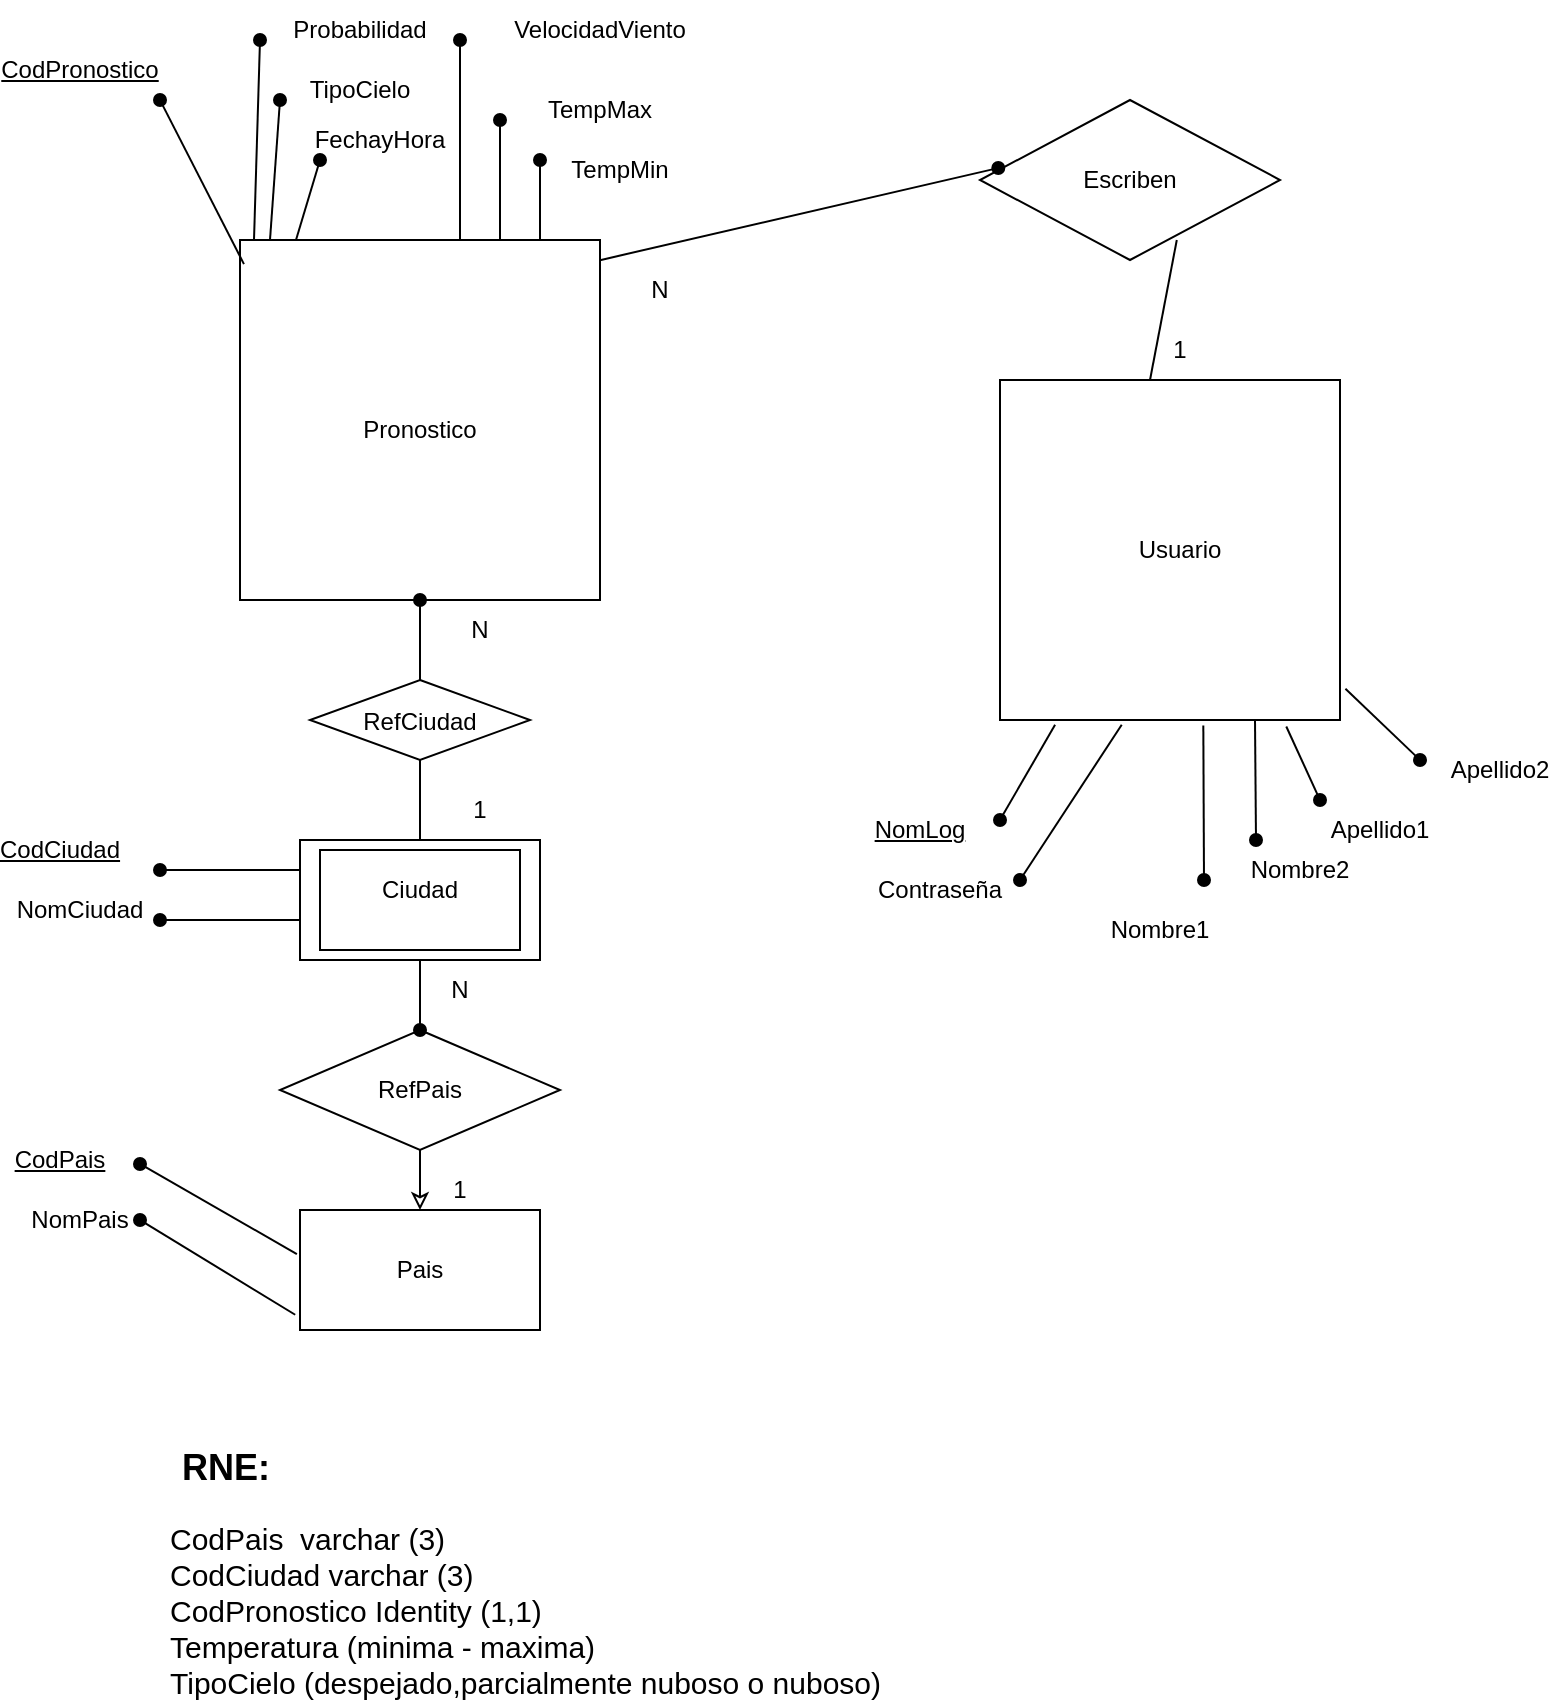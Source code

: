 <mxfile version="17.1.2" type="device"><diagram id="6G2E-5e4rkMhtrH57S7a" name="Page-1"><mxGraphModel dx="679" dy="514" grid="1" gridSize="10" guides="1" tooltips="1" connect="1" arrows="1" fold="1" page="1" pageScale="1" pageWidth="827" pageHeight="1169" math="0" shadow="0"><root><mxCell id="0"/><mxCell id="1" parent="0"/><mxCell id="HRjClfy71UwamabgQDfN-1" value="" style="whiteSpace=wrap;html=1;aspect=fixed;" parent="1" vertex="1"><mxGeometry x="130" y="140" width="180" height="180" as="geometry"/></mxCell><mxCell id="HRjClfy71UwamabgQDfN-3" value="" style="whiteSpace=wrap;html=1;aspect=fixed;" parent="1" vertex="1"><mxGeometry x="510" y="210" width="170" height="170" as="geometry"/></mxCell><mxCell id="HRjClfy71UwamabgQDfN-4" value="" style="rounded=0;whiteSpace=wrap;html=1;" parent="1" vertex="1"><mxGeometry x="160" y="440" width="120" height="60" as="geometry"/></mxCell><mxCell id="HRjClfy71UwamabgQDfN-5" value="" style="rounded=0;whiteSpace=wrap;html=1;" parent="1" vertex="1"><mxGeometry x="160" y="625" width="120" height="60" as="geometry"/></mxCell><mxCell id="HRjClfy71UwamabgQDfN-6" value="" style="endArrow=oval;html=1;rounded=0;exitX=1;exitY=0.056;exitDx=0;exitDy=0;exitPerimeter=0;entryX=0.061;entryY=0.425;entryDx=0;entryDy=0;entryPerimeter=0;endFill=1;" parent="1" source="HRjClfy71UwamabgQDfN-1" target="HRjClfy71UwamabgQDfN-51" edge="1"><mxGeometry width="50" height="50" relative="1" as="geometry"><mxPoint x="380" y="135" as="sourcePoint"/><mxPoint x="509.16" y="104" as="targetPoint"/></mxGeometry></mxCell><mxCell id="HRjClfy71UwamabgQDfN-7" value="" style="endArrow=none;html=1;rounded=0;exitX=0.25;exitY=1;exitDx=0;exitDy=0;entryX=0.656;entryY=0.875;entryDx=0;entryDy=0;entryPerimeter=0;endFill=0;" parent="1" source="HRjClfy71UwamabgQDfN-53" target="HRjClfy71UwamabgQDfN-51" edge="1"><mxGeometry width="50" height="50" relative="1" as="geometry"><mxPoint x="545" y="190" as="sourcePoint"/><mxPoint x="585.96" y="140.78" as="targetPoint"/></mxGeometry></mxCell><mxCell id="HRjClfy71UwamabgQDfN-8" value="" style="endArrow=oval;html=1;rounded=0;exitX=0.5;exitY=0;exitDx=0;exitDy=0;entryX=0.5;entryY=1;entryDx=0;entryDy=0;startArrow=none;startFill=0;endFill=1;" parent="1" source="HRjClfy71UwamabgQDfN-63" target="HRjClfy71UwamabgQDfN-1" edge="1"><mxGeometry width="50" height="50" relative="1" as="geometry"><mxPoint x="195" y="430" as="sourcePoint"/><mxPoint x="245" y="380" as="targetPoint"/></mxGeometry></mxCell><mxCell id="HRjClfy71UwamabgQDfN-9" value="" style="endArrow=none;html=1;rounded=0;entryX=0.5;entryY=1;entryDx=0;entryDy=0;exitX=0.5;exitY=0;exitDx=0;exitDy=0;exitPerimeter=0;endFill=0;startArrow=oval;startFill=1;" parent="1" source="HRjClfy71UwamabgQDfN-58" target="HRjClfy71UwamabgQDfN-4" edge="1"><mxGeometry width="50" height="50" relative="1" as="geometry"><mxPoint x="210" y="580" as="sourcePoint"/><mxPoint x="260" y="530" as="targetPoint"/></mxGeometry></mxCell><mxCell id="HRjClfy71UwamabgQDfN-10" value="Pronostico" style="text;html=1;strokeColor=none;fillColor=none;align=center;verticalAlign=middle;whiteSpace=wrap;rounded=0;" parent="1" vertex="1"><mxGeometry x="190" y="220" width="60" height="30" as="geometry"/></mxCell><mxCell id="HRjClfy71UwamabgQDfN-11" value="Usuario&lt;br&gt;" style="text;html=1;strokeColor=none;fillColor=none;align=center;verticalAlign=middle;whiteSpace=wrap;rounded=0;" parent="1" vertex="1"><mxGeometry x="570" y="280" width="60" height="30" as="geometry"/></mxCell><mxCell id="HRjClfy71UwamabgQDfN-12" value="Escriben" style="text;html=1;strokeColor=none;fillColor=none;align=center;verticalAlign=middle;whiteSpace=wrap;rounded=0;" parent="1" vertex="1"><mxGeometry x="545" y="95" width="60" height="30" as="geometry"/></mxCell><mxCell id="HRjClfy71UwamabgQDfN-13" value="Pais" style="text;html=1;strokeColor=none;fillColor=none;align=center;verticalAlign=middle;whiteSpace=wrap;rounded=0;" parent="1" vertex="1"><mxGeometry x="190" y="640" width="60" height="30" as="geometry"/></mxCell><mxCell id="HRjClfy71UwamabgQDfN-14" value="Ciudad&lt;br&gt;" style="text;html=1;strokeColor=none;fillColor=none;align=center;verticalAlign=middle;whiteSpace=wrap;rounded=0;" parent="1" vertex="1"><mxGeometry x="190" y="450" width="60" height="30" as="geometry"/></mxCell><mxCell id="HRjClfy71UwamabgQDfN-15" value="Probabilidad" style="text;html=1;strokeColor=none;fillColor=none;align=center;verticalAlign=middle;whiteSpace=wrap;rounded=0;" parent="1" vertex="1"><mxGeometry x="160" y="20" width="60" height="30" as="geometry"/></mxCell><mxCell id="HRjClfy71UwamabgQDfN-16" value="TipoCielo" style="text;html=1;strokeColor=none;fillColor=none;align=center;verticalAlign=middle;whiteSpace=wrap;rounded=0;" parent="1" vertex="1"><mxGeometry x="160" y="50" width="60" height="30" as="geometry"/></mxCell><mxCell id="HRjClfy71UwamabgQDfN-17" value="VelocidadViento" style="text;html=1;strokeColor=none;fillColor=none;align=center;verticalAlign=middle;whiteSpace=wrap;rounded=0;" parent="1" vertex="1"><mxGeometry x="280" y="20" width="60" height="30" as="geometry"/></mxCell><mxCell id="HRjClfy71UwamabgQDfN-18" value="TempMax&lt;br&gt;" style="text;html=1;strokeColor=none;fillColor=none;align=center;verticalAlign=middle;whiteSpace=wrap;rounded=0;" parent="1" vertex="1"><mxGeometry x="280" y="60" width="60" height="30" as="geometry"/></mxCell><mxCell id="HRjClfy71UwamabgQDfN-19" value="TempMin&lt;br&gt;" style="text;html=1;strokeColor=none;fillColor=none;align=center;verticalAlign=middle;whiteSpace=wrap;rounded=0;" parent="1" vertex="1"><mxGeometry x="290" y="90" width="60" height="30" as="geometry"/></mxCell><mxCell id="HRjClfy71UwamabgQDfN-20" value="CodPronostico" style="text;html=1;strokeColor=none;fillColor=none;align=center;verticalAlign=middle;whiteSpace=wrap;rounded=0;fontStyle=4" parent="1" vertex="1"><mxGeometry x="20" y="40" width="60" height="30" as="geometry"/></mxCell><mxCell id="HRjClfy71UwamabgQDfN-21" value="FechayHora" style="text;html=1;strokeColor=none;fillColor=none;align=center;verticalAlign=middle;whiteSpace=wrap;rounded=0;" parent="1" vertex="1"><mxGeometry x="170" y="75" width="60" height="30" as="geometry"/></mxCell><mxCell id="HRjClfy71UwamabgQDfN-22" value="" style="endArrow=oval;html=1;rounded=0;startArrow=none;startFill=0;endFill=1;" parent="1" edge="1"><mxGeometry width="50" height="50" relative="1" as="geometry"><mxPoint x="137" y="140" as="sourcePoint"/><mxPoint x="140" y="40" as="targetPoint"/></mxGeometry></mxCell><mxCell id="HRjClfy71UwamabgQDfN-23" value="" style="endArrow=oval;html=1;rounded=0;endFill=1;" parent="1" edge="1"><mxGeometry width="50" height="50" relative="1" as="geometry"><mxPoint x="145" y="140" as="sourcePoint"/><mxPoint x="150" y="70" as="targetPoint"/><Array as="points"/></mxGeometry></mxCell><mxCell id="HRjClfy71UwamabgQDfN-24" value="" style="endArrow=oval;html=1;rounded=0;endFill=1;" parent="1" edge="1"><mxGeometry width="50" height="50" relative="1" as="geometry"><mxPoint x="158" y="140" as="sourcePoint"/><mxPoint x="170" y="100" as="targetPoint"/></mxGeometry></mxCell><mxCell id="HRjClfy71UwamabgQDfN-25" value="" style="endArrow=oval;html=1;rounded=0;endFill=1;" parent="1" edge="1"><mxGeometry width="50" height="50" relative="1" as="geometry"><mxPoint x="240" y="140" as="sourcePoint"/><mxPoint x="240" y="40" as="targetPoint"/></mxGeometry></mxCell><mxCell id="HRjClfy71UwamabgQDfN-26" value="" style="endArrow=oval;html=1;rounded=0;endFill=1;" parent="1" edge="1"><mxGeometry width="50" height="50" relative="1" as="geometry"><mxPoint x="260" y="140" as="sourcePoint"/><mxPoint x="260" y="80" as="targetPoint"/></mxGeometry></mxCell><mxCell id="HRjClfy71UwamabgQDfN-27" value="" style="endArrow=oval;html=1;rounded=0;endFill=1;" parent="1" edge="1"><mxGeometry width="50" height="50" relative="1" as="geometry"><mxPoint x="280" y="140" as="sourcePoint"/><mxPoint x="280" y="100" as="targetPoint"/></mxGeometry></mxCell><mxCell id="HRjClfy71UwamabgQDfN-28" value="" style="endArrow=none;html=1;rounded=0;entryX=0.011;entryY=0.067;entryDx=0;entryDy=0;entryPerimeter=0;startArrow=oval;startFill=1;endFill=0;" parent="1" target="HRjClfy71UwamabgQDfN-1" edge="1"><mxGeometry width="50" height="50" relative="1" as="geometry"><mxPoint x="90" y="70" as="sourcePoint"/><mxPoint x="110" y="150" as="targetPoint"/></mxGeometry></mxCell><mxCell id="HRjClfy71UwamabgQDfN-29" value="" style="endArrow=none;html=1;rounded=0;entryX=0.162;entryY=1.014;entryDx=0;entryDy=0;entryPerimeter=0;endFill=0;startArrow=oval;startFill=1;" parent="1" target="HRjClfy71UwamabgQDfN-3" edge="1"><mxGeometry width="50" height="50" relative="1" as="geometry"><mxPoint x="510" y="430" as="sourcePoint"/><mxPoint x="560" y="380" as="targetPoint"/></mxGeometry></mxCell><mxCell id="HRjClfy71UwamabgQDfN-30" value="" style="endArrow=none;html=1;rounded=0;entryX=0.358;entryY=1.014;entryDx=0;entryDy=0;entryPerimeter=0;startArrow=oval;startFill=1;" parent="1" target="HRjClfy71UwamabgQDfN-3" edge="1"><mxGeometry width="50" height="50" relative="1" as="geometry"><mxPoint x="520" y="460" as="sourcePoint"/><mxPoint x="580" y="400" as="targetPoint"/></mxGeometry></mxCell><mxCell id="HRjClfy71UwamabgQDfN-32" value="" style="endArrow=none;html=1;rounded=0;entryX=0.598;entryY=1.016;entryDx=0;entryDy=0;entryPerimeter=0;startArrow=oval;startFill=1;" parent="1" target="HRjClfy71UwamabgQDfN-3" edge="1"><mxGeometry width="50" height="50" relative="1" as="geometry"><mxPoint x="612" y="460" as="sourcePoint"/><mxPoint x="650" y="420" as="targetPoint"/></mxGeometry></mxCell><mxCell id="HRjClfy71UwamabgQDfN-33" value="" style="endArrow=none;html=1;rounded=0;entryX=0.75;entryY=1;entryDx=0;entryDy=0;startArrow=oval;startFill=1;" parent="1" target="HRjClfy71UwamabgQDfN-3" edge="1"><mxGeometry width="50" height="50" relative="1" as="geometry"><mxPoint x="638" y="440" as="sourcePoint"/><mxPoint x="675" y="410" as="targetPoint"/></mxGeometry></mxCell><mxCell id="HRjClfy71UwamabgQDfN-34" value="" style="endArrow=none;html=1;rounded=0;entryX=0.842;entryY=1.019;entryDx=0;entryDy=0;entryPerimeter=0;startArrow=oval;startFill=1;" parent="1" target="HRjClfy71UwamabgQDfN-3" edge="1"><mxGeometry width="50" height="50" relative="1" as="geometry"><mxPoint x="670" y="420" as="sourcePoint"/><mxPoint x="730" y="420" as="targetPoint"/></mxGeometry></mxCell><mxCell id="HRjClfy71UwamabgQDfN-35" value="" style="endArrow=none;html=1;rounded=0;entryX=1.016;entryY=0.908;entryDx=0;entryDy=0;entryPerimeter=0;startArrow=oval;startFill=1;" parent="1" target="HRjClfy71UwamabgQDfN-3" edge="1"><mxGeometry width="50" height="50" relative="1" as="geometry"><mxPoint x="720" y="400" as="sourcePoint"/><mxPoint x="680.0" y="370" as="targetPoint"/></mxGeometry></mxCell><mxCell id="HRjClfy71UwamabgQDfN-36" value="NomLog" style="text;html=1;strokeColor=none;fillColor=none;align=center;verticalAlign=middle;whiteSpace=wrap;rounded=0;fontStyle=4" parent="1" vertex="1"><mxGeometry x="440" y="420" width="60" height="30" as="geometry"/></mxCell><mxCell id="HRjClfy71UwamabgQDfN-37" value="Contraseña&lt;br&gt;" style="text;html=1;strokeColor=none;fillColor=none;align=center;verticalAlign=middle;whiteSpace=wrap;rounded=0;" parent="1" vertex="1"><mxGeometry x="450" y="450" width="60" height="30" as="geometry"/></mxCell><mxCell id="HRjClfy71UwamabgQDfN-39" value="Nombre1&lt;br&gt;" style="text;html=1;strokeColor=none;fillColor=none;align=center;verticalAlign=middle;whiteSpace=wrap;rounded=0;" parent="1" vertex="1"><mxGeometry x="560" y="470" width="60" height="30" as="geometry"/></mxCell><mxCell id="HRjClfy71UwamabgQDfN-40" value="Nombre2&lt;br&gt;" style="text;html=1;strokeColor=none;fillColor=none;align=center;verticalAlign=middle;whiteSpace=wrap;rounded=0;" parent="1" vertex="1"><mxGeometry x="630" y="440" width="60" height="30" as="geometry"/></mxCell><mxCell id="HRjClfy71UwamabgQDfN-41" value="Apellido1&lt;br&gt;" style="text;html=1;strokeColor=none;fillColor=none;align=center;verticalAlign=middle;whiteSpace=wrap;rounded=0;" parent="1" vertex="1"><mxGeometry x="670" y="420" width="60" height="30" as="geometry"/></mxCell><mxCell id="HRjClfy71UwamabgQDfN-42" value="Apellido2&lt;br&gt;" style="text;html=1;strokeColor=none;fillColor=none;align=center;verticalAlign=middle;whiteSpace=wrap;rounded=0;" parent="1" vertex="1"><mxGeometry x="730" y="390" width="60" height="30" as="geometry"/></mxCell><mxCell id="HRjClfy71UwamabgQDfN-43" value="" style="endArrow=none;html=1;rounded=0;entryX=0;entryY=0.25;entryDx=0;entryDy=0;endFill=0;startArrow=oval;startFill=1;" parent="1" target="HRjClfy71UwamabgQDfN-4" edge="1"><mxGeometry width="50" height="50" relative="1" as="geometry"><mxPoint x="90" y="455" as="sourcePoint"/><mxPoint x="140" y="450" as="targetPoint"/></mxGeometry></mxCell><mxCell id="HRjClfy71UwamabgQDfN-44" value="" style="endArrow=none;html=1;rounded=0;startArrow=oval;startFill=1;" parent="1" edge="1"><mxGeometry width="50" height="50" relative="1" as="geometry"><mxPoint x="90" y="480" as="sourcePoint"/><mxPoint x="160" y="480" as="targetPoint"/></mxGeometry></mxCell><mxCell id="HRjClfy71UwamabgQDfN-45" value="CodPais&lt;br&gt;" style="text;html=1;strokeColor=none;fillColor=none;align=center;verticalAlign=middle;whiteSpace=wrap;rounded=0;fontStyle=4" parent="1" vertex="1"><mxGeometry x="10" y="585" width="60" height="30" as="geometry"/></mxCell><mxCell id="HRjClfy71UwamabgQDfN-46" value="NomPais&lt;br&gt;" style="text;html=1;strokeColor=none;fillColor=none;align=center;verticalAlign=middle;whiteSpace=wrap;rounded=0;" parent="1" vertex="1"><mxGeometry x="20" y="615" width="60" height="30" as="geometry"/></mxCell><mxCell id="HRjClfy71UwamabgQDfN-47" value="CodCiudad" style="text;html=1;strokeColor=none;fillColor=none;align=center;verticalAlign=middle;whiteSpace=wrap;rounded=0;fontStyle=4" parent="1" vertex="1"><mxGeometry x="10" y="430" width="60" height="30" as="geometry"/></mxCell><mxCell id="HRjClfy71UwamabgQDfN-48" value="NomCiudad&lt;br&gt;" style="text;html=1;strokeColor=none;fillColor=none;align=center;verticalAlign=middle;whiteSpace=wrap;rounded=0;" parent="1" vertex="1"><mxGeometry x="20" y="460" width="60" height="30" as="geometry"/></mxCell><mxCell id="HRjClfy71UwamabgQDfN-49" value="" style="endArrow=none;html=1;rounded=0;entryX=-0.013;entryY=0.367;entryDx=0;entryDy=0;entryPerimeter=0;startArrow=oval;startFill=1;" parent="1" target="HRjClfy71UwamabgQDfN-5" edge="1"><mxGeometry width="50" height="50" relative="1" as="geometry"><mxPoint x="80" y="602" as="sourcePoint"/><mxPoint x="440" y="490" as="targetPoint"/></mxGeometry></mxCell><mxCell id="HRjClfy71UwamabgQDfN-50" value="" style="endArrow=none;html=1;rounded=0;entryX=-0.02;entryY=0.873;entryDx=0;entryDy=0;entryPerimeter=0;startArrow=oval;startFill=1;" parent="1" target="HRjClfy71UwamabgQDfN-5" edge="1"><mxGeometry width="50" height="50" relative="1" as="geometry"><mxPoint x="80" y="630" as="sourcePoint"/><mxPoint x="440" y="490" as="targetPoint"/></mxGeometry></mxCell><mxCell id="HRjClfy71UwamabgQDfN-51" value="" style="rhombus;whiteSpace=wrap;html=1;gradientColor=none;fillColor=none;" parent="1" vertex="1"><mxGeometry x="500" y="70" width="150" height="80" as="geometry"/></mxCell><mxCell id="HRjClfy71UwamabgQDfN-53" value="1" style="text;html=1;strokeColor=none;fillColor=none;align=center;verticalAlign=middle;whiteSpace=wrap;rounded=0;" parent="1" vertex="1"><mxGeometry x="570" y="180" width="60" height="30" as="geometry"/></mxCell><mxCell id="HRjClfy71UwamabgQDfN-54" value="N&lt;br&gt;" style="text;html=1;strokeColor=none;fillColor=none;align=center;verticalAlign=middle;whiteSpace=wrap;rounded=0;" parent="1" vertex="1"><mxGeometry x="310" y="150" width="60" height="30" as="geometry"/></mxCell><mxCell id="HRjClfy71UwamabgQDfN-55" value="N" style="text;html=1;strokeColor=none;fillColor=none;align=center;verticalAlign=middle;whiteSpace=wrap;rounded=0;" parent="1" vertex="1"><mxGeometry x="220" y="320" width="60" height="30" as="geometry"/></mxCell><mxCell id="HRjClfy71UwamabgQDfN-56" value="1" style="text;html=1;strokeColor=none;fillColor=none;align=center;verticalAlign=middle;whiteSpace=wrap;rounded=0;" parent="1" vertex="1"><mxGeometry x="220" y="410" width="60" height="30" as="geometry"/></mxCell><mxCell id="HRjClfy71UwamabgQDfN-57" value="N" style="text;html=1;strokeColor=none;fillColor=none;align=center;verticalAlign=middle;whiteSpace=wrap;rounded=0;" parent="1" vertex="1"><mxGeometry x="210" y="500" width="60" height="30" as="geometry"/></mxCell><mxCell id="HRjClfy71UwamabgQDfN-58" value="" style="rhombus;whiteSpace=wrap;html=1;fillColor=none;gradientColor=none;" parent="1" vertex="1"><mxGeometry x="150" y="535" width="140" height="60" as="geometry"/></mxCell><mxCell id="HRjClfy71UwamabgQDfN-59" value="" style="endArrow=none;html=1;rounded=0;entryX=0.5;entryY=1;entryDx=0;entryDy=0;exitX=0.5;exitY=0;exitDx=0;exitDy=0;exitPerimeter=0;endFill=0;startArrow=classic;startFill=0;" parent="1" source="HRjClfy71UwamabgQDfN-5" target="HRjClfy71UwamabgQDfN-58" edge="1"><mxGeometry width="50" height="50" relative="1" as="geometry"><mxPoint x="220" y="625" as="sourcePoint"/><mxPoint x="220" y="500" as="targetPoint"/></mxGeometry></mxCell><mxCell id="HRjClfy71UwamabgQDfN-60" value="RefPais" style="text;html=1;strokeColor=none;fillColor=none;align=center;verticalAlign=middle;whiteSpace=wrap;rounded=0;" parent="1" vertex="1"><mxGeometry x="190" y="550" width="60" height="30" as="geometry"/></mxCell><mxCell id="HRjClfy71UwamabgQDfN-61" value="1" style="text;html=1;strokeColor=none;fillColor=none;align=center;verticalAlign=middle;whiteSpace=wrap;rounded=0;" parent="1" vertex="1"><mxGeometry x="210" y="600" width="60" height="30" as="geometry"/></mxCell><mxCell id="HRjClfy71UwamabgQDfN-62" value="" style="rounded=0;whiteSpace=wrap;html=1;fillColor=none;gradientColor=none;" parent="1" vertex="1"><mxGeometry x="170" y="445" width="100" height="50" as="geometry"/></mxCell><mxCell id="HRjClfy71UwamabgQDfN-63" value="" style="rhombus;whiteSpace=wrap;html=1;fillColor=none;gradientColor=none;" parent="1" vertex="1"><mxGeometry x="165" y="360" width="110" height="40" as="geometry"/></mxCell><mxCell id="HRjClfy71UwamabgQDfN-66" value="" style="endArrow=none;html=1;rounded=0;entryX=0.5;entryY=1;entryDx=0;entryDy=0;exitX=0.5;exitY=0;exitDx=0;exitDy=0;" parent="1" source="HRjClfy71UwamabgQDfN-4" target="HRjClfy71UwamabgQDfN-63" edge="1"><mxGeometry width="50" height="50" relative="1" as="geometry"><mxPoint x="390" y="430" as="sourcePoint"/><mxPoint x="440" y="380" as="targetPoint"/><Array as="points"/></mxGeometry></mxCell><mxCell id="HRjClfy71UwamabgQDfN-67" value="RefCiudad" style="text;html=1;strokeColor=none;fillColor=none;align=center;verticalAlign=middle;whiteSpace=wrap;rounded=0;" parent="1" vertex="1"><mxGeometry x="190" y="366" width="60" height="30" as="geometry"/></mxCell><mxCell id="SJOnkMlVKei2Ee4gkQ8k-1" value="&lt;font style=&quot;vertical-align: inherit; font-size: 18px;&quot;&gt;&lt;font style=&quot;vertical-align: inherit; font-size: 18px;&quot;&gt;RNE:&lt;br style=&quot;font-size: 18px;&quot;&gt;&lt;br style=&quot;font-size: 18px;&quot;&gt;&lt;/font&gt;&lt;/font&gt;" style="text;html=1;strokeColor=none;fillColor=none;align=center;verticalAlign=middle;whiteSpace=wrap;rounded=0;fontStyle=1;fontSize=18;" vertex="1" parent="1"><mxGeometry x="92.5" y="750" width="60" height="30" as="geometry"/></mxCell><mxCell id="SJOnkMlVKei2Ee4gkQ8k-2" value="&lt;font style=&quot;font-size: 15px&quot;&gt;CodPais&amp;nbsp; varchar (3)&lt;br&gt;CodCiudad varchar (3)&lt;br&gt;CodPronostico Identity (1,1)&lt;br&gt;Temperatura (minima - maxima)&lt;br&gt;TipoCielo (despejado,parcialmente nuboso o nuboso)&lt;/font&gt;" style="text;html=1;strokeColor=none;fillColor=none;align=left;verticalAlign=middle;whiteSpace=wrap;rounded=0;" vertex="1" parent="1"><mxGeometry x="92.5" y="780" width="495" height="90" as="geometry"/></mxCell></root></mxGraphModel></diagram></mxfile>